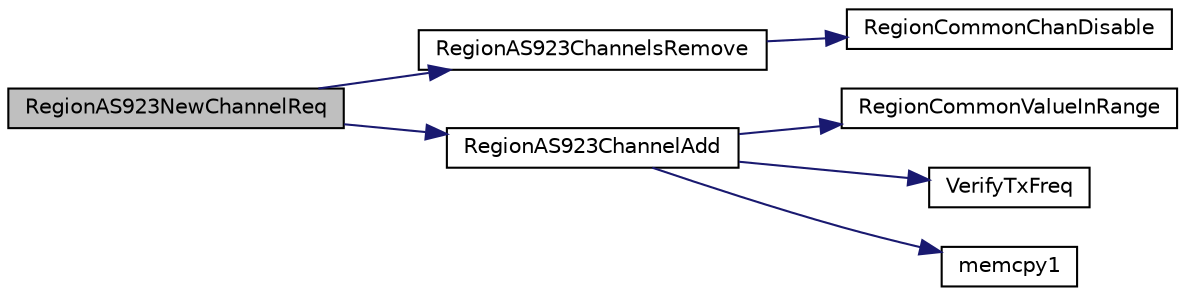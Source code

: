 digraph "RegionAS923NewChannelReq"
{
  edge [fontname="Helvetica",fontsize="10",labelfontname="Helvetica",labelfontsize="10"];
  node [fontname="Helvetica",fontsize="10",shape=record];
  rankdir="LR";
  Node67 [label="RegionAS923NewChannelReq",height=0.2,width=0.4,color="black", fillcolor="grey75", style="filled", fontcolor="black"];
  Node67 -> Node68 [color="midnightblue",fontsize="10",style="solid",fontname="Helvetica"];
  Node68 [label="RegionAS923ChannelsRemove",height=0.2,width=0.4,color="black", fillcolor="white", style="filled",URL="$group___r_e_g_i_o_n_a_s923.html#ga288bc8bbec286314166d13033979678f",tooltip="Removes a channel. "];
  Node68 -> Node69 [color="midnightblue",fontsize="10",style="solid",fontname="Helvetica"];
  Node69 [label="RegionCommonChanDisable",height=0.2,width=0.4,color="black", fillcolor="white", style="filled",URL="$group___r_e_g_i_o_n_c_o_m_m_o_n.html#ga695c0ab2a06edcae5b33772f639fb676",tooltip="Disables a channel in a given channels mask. This is a generic function and valid for all regions..."];
  Node67 -> Node70 [color="midnightblue",fontsize="10",style="solid",fontname="Helvetica"];
  Node70 [label="RegionAS923ChannelAdd",height=0.2,width=0.4,color="black", fillcolor="white", style="filled",URL="$group___r_e_g_i_o_n_a_s923.html#ga7477b7737c48e88f1d82a7ef70eb7b56",tooltip="Adds a channel. "];
  Node70 -> Node71 [color="midnightblue",fontsize="10",style="solid",fontname="Helvetica"];
  Node71 [label="RegionCommonValueInRange",height=0.2,width=0.4,color="black", fillcolor="white", style="filled",URL="$group___r_e_g_i_o_n_c_o_m_m_o_n.html#gafdd1c80d953e18d755a631b72a9c3bd3",tooltip="Verifies, if a value is in a given range. This is a generic function and valid for all regions..."];
  Node70 -> Node72 [color="midnightblue",fontsize="10",style="solid",fontname="Helvetica"];
  Node72 [label="VerifyTxFreq",height=0.2,width=0.4,color="black", fillcolor="white", style="filled",URL="$_region_a_s923_8c.html#af6b3cfa164d4105815aaaa55f02d723e"];
  Node70 -> Node73 [color="midnightblue",fontsize="10",style="solid",fontname="Helvetica"];
  Node73 [label="memcpy1",height=0.2,width=0.4,color="black", fillcolor="white", style="filled",URL="$utilities_8c.html#abfbe672c7136122f16c9214bc4ba8d21",tooltip="Copies size elements of src array to dst array "];
}
